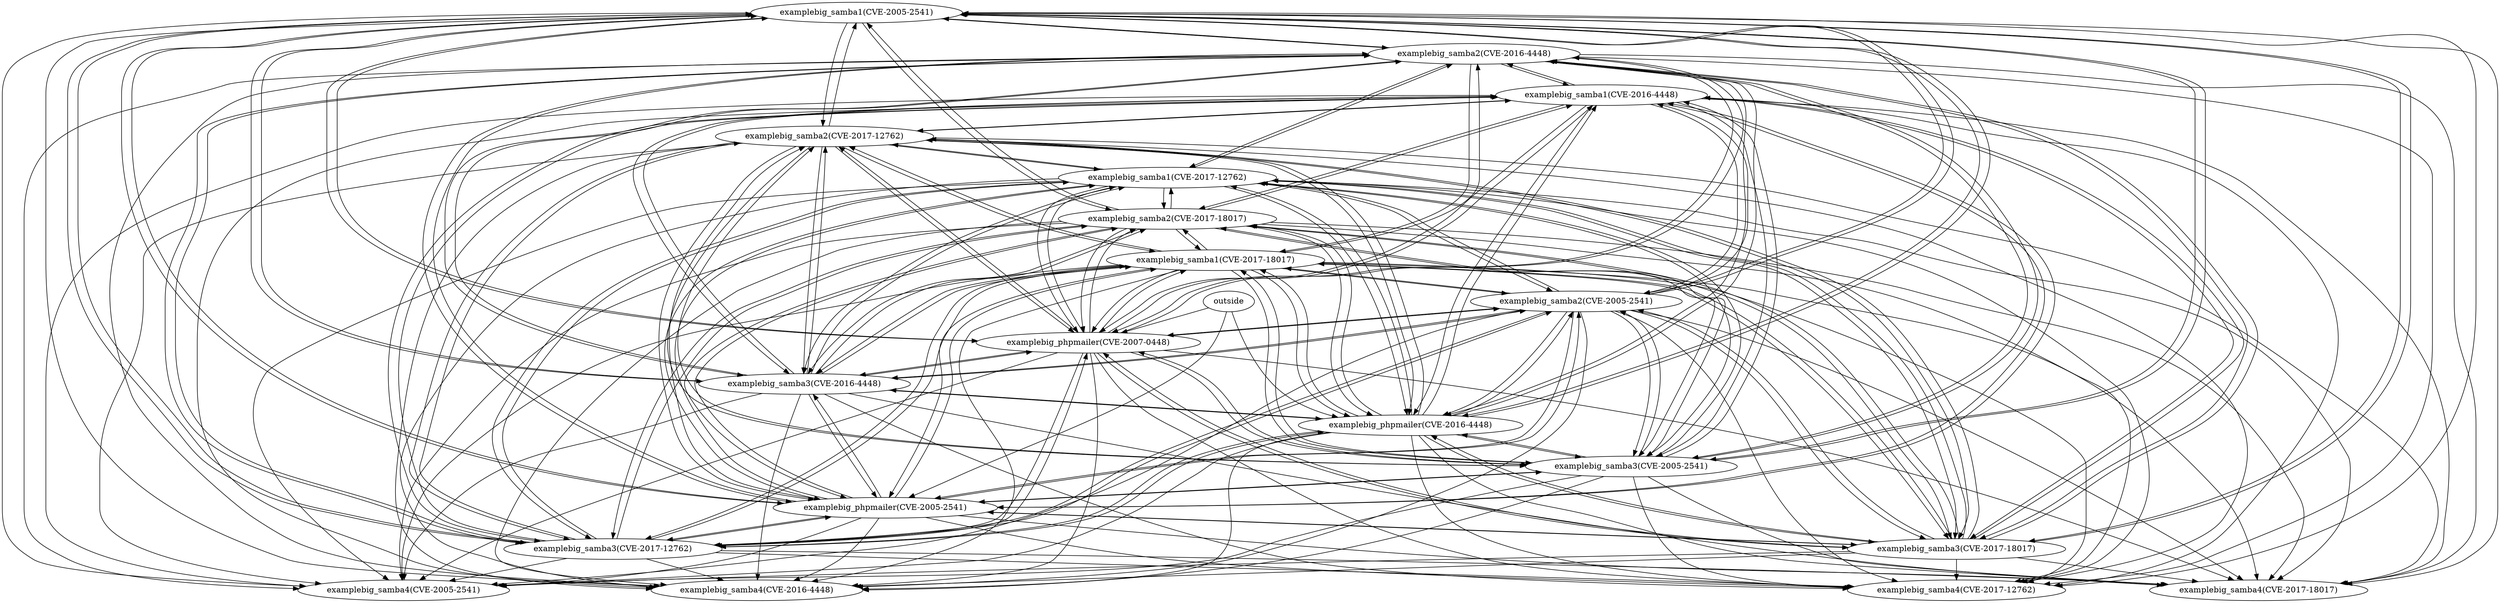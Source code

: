 // Attack Graph
digraph {
	"examplebig_samba1(CVE-2005-2541)"
	"examplebig_samba1(CVE-2016-4448)"
	"examplebig_samba1(CVE-2017-12762)"
	"examplebig_samba1(CVE-2017-18017)"
	"examplebig_samba2(CVE-2016-4448)"
	"examplebig_samba2(CVE-2017-12762)"
	"examplebig_samba2(CVE-2017-18017)"
	"examplebig_samba2(CVE-2005-2541)"
	"examplebig_phpmailer(CVE-2007-0448)"
	"examplebig_phpmailer(CVE-2005-2541)"
	"examplebig_phpmailer(CVE-2016-4448)"
	"examplebig_samba3(CVE-2017-12762)"
	"examplebig_samba3(CVE-2017-18017)"
	"examplebig_samba3(CVE-2005-2541)"
	"examplebig_samba3(CVE-2016-4448)"
	"examplebig_samba4(CVE-2017-12762)"
	"examplebig_samba4(CVE-2017-18017)"
	"examplebig_samba4(CVE-2005-2541)"
	"examplebig_samba4(CVE-2016-4448)"
	"examplebig_samba3(CVE-2016-4448)" -> "examplebig_samba4(CVE-2017-12762)" [contstraint=false]
	"examplebig_samba1(CVE-2016-4448)" -> "examplebig_samba3(CVE-2005-2541)" [contstraint=false]
	"examplebig_samba2(CVE-2017-12762)" -> "examplebig_phpmailer(CVE-2005-2541)" [contstraint=false]
	"examplebig_samba3(CVE-2017-18017)" -> "examplebig_samba4(CVE-2005-2541)" [contstraint=false]
	"examplebig_samba3(CVE-2017-18017)" -> "examplebig_samba4(CVE-2017-12762)" [contstraint=false]
	"examplebig_samba1(CVE-2005-2541)" -> "examplebig_phpmailer(CVE-2007-0448)" [contstraint=false]
	"examplebig_samba1(CVE-2017-12762)" -> "examplebig_samba3(CVE-2005-2541)" [contstraint=false]
	"examplebig_samba3(CVE-2016-4448)" -> "examplebig_samba1(CVE-2017-18017)" [contstraint=false]
	"examplebig_samba3(CVE-2005-2541)" -> "examplebig_samba1(CVE-2017-18017)" [contstraint=false]
	"examplebig_samba1(CVE-2017-18017)" -> "examplebig_phpmailer(CVE-2005-2541)" [contstraint=false]
	"examplebig_samba3(CVE-2017-18017)" -> "examplebig_samba1(CVE-2016-4448)" [contstraint=false]
	"examplebig_phpmailer(CVE-2007-0448)" -> "examplebig_samba1(CVE-2017-12762)" [contstraint=false]
	"examplebig_phpmailer(CVE-2007-0448)" -> "examplebig_samba2(CVE-2005-2541)" [contstraint=false]
	"examplebig_samba2(CVE-2017-18017)" -> "examplebig_samba3(CVE-2005-2541)" [contstraint=false]
	"examplebig_samba3(CVE-2005-2541)" -> "examplebig_samba1(CVE-2016-4448)" [contstraint=false]
	"examplebig_phpmailer(CVE-2005-2541)" -> "examplebig_samba3(CVE-2016-4448)" [contstraint=false]
	"examplebig_samba2(CVE-2005-2541)" -> "examplebig_samba3(CVE-2005-2541)" [contstraint=false]
	"examplebig_samba3(CVE-2005-2541)" -> "examplebig_samba1(CVE-2005-2541)" [contstraint=false]
	"examplebig_samba1(CVE-2016-4448)" -> "examplebig_phpmailer(CVE-2005-2541)" [contstraint=false]
	"examplebig_samba2(CVE-2005-2541)" -> "examplebig_samba1(CVE-2005-2541)" [contstraint=false]
	"examplebig_samba3(CVE-2017-18017)" -> "examplebig_phpmailer(CVE-2007-0448)" [contstraint=false]
	"examplebig_samba2(CVE-2017-12762)" -> "examplebig_samba4(CVE-2005-2541)" [contstraint=false]
	"examplebig_samba3(CVE-2017-12762)" -> "examplebig_samba2(CVE-2005-2541)" [contstraint=false]
	"examplebig_samba2(CVE-2017-12762)" -> "examplebig_samba4(CVE-2017-12762)" [contstraint=false]
	"examplebig_phpmailer(CVE-2007-0448)" -> "examplebig_samba3(CVE-2016-4448)" [contstraint=false]
	"examplebig_samba2(CVE-2005-2541)" -> "examplebig_samba1(CVE-2016-4448)" [contstraint=false]
	"examplebig_samba1(CVE-2016-4448)" -> "examplebig_samba4(CVE-2005-2541)" [contstraint=false]
	"examplebig_phpmailer(CVE-2007-0448)" -> "examplebig_samba1(CVE-2017-18017)" [contstraint=false]
	"examplebig_samba2(CVE-2017-12762)" -> "examplebig_samba3(CVE-2017-18017)" [contstraint=false]
	"examplebig_samba2(CVE-2005-2541)" -> "examplebig_phpmailer(CVE-2007-0448)" [contstraint=false]
	"examplebig_samba3(CVE-2017-18017)" -> "examplebig_samba4(CVE-2016-4448)" [contstraint=false]
	"examplebig_samba1(CVE-2005-2541)" -> "examplebig_samba3(CVE-2017-12762)" [contstraint=false]
	"examplebig_samba3(CVE-2016-4448)" -> "examplebig_samba2(CVE-2005-2541)" [contstraint=false]
	"examplebig_phpmailer(CVE-2007-0448)" -> "examplebig_samba4(CVE-2017-18017)" [contstraint=false]
	"examplebig_samba2(CVE-2016-4448)" -> "examplebig_samba1(CVE-2005-2541)" [contstraint=false]
	"examplebig_samba1(CVE-2017-18017)" -> "examplebig_samba2(CVE-2017-18017)" [contstraint=false]
	"examplebig_phpmailer(CVE-2016-4448)" -> "examplebig_samba3(CVE-2016-4448)" [contstraint=false]
	"examplebig_samba3(CVE-2017-12762)" -> "examplebig_phpmailer(CVE-2016-4448)" [contstraint=false]
	"examplebig_samba3(CVE-2017-12762)" -> "examplebig_samba2(CVE-2017-18017)" [contstraint=false]
	"examplebig_samba2(CVE-2017-18017)" -> "examplebig_phpmailer(CVE-2007-0448)" [contstraint=false]
	"examplebig_samba2(CVE-2005-2541)" -> "examplebig_samba4(CVE-2017-12762)" [contstraint=false]
	"examplebig_phpmailer(CVE-2016-4448)" -> "examplebig_samba1(CVE-2017-18017)" [contstraint=false]
	"examplebig_phpmailer(CVE-2016-4448)" -> "examplebig_samba1(CVE-2016-4448)" [contstraint=false]
	"examplebig_samba2(CVE-2005-2541)" -> "examplebig_samba1(CVE-2017-12762)" [contstraint=false]
	"examplebig_samba3(CVE-2016-4448)" -> "examplebig_samba2(CVE-2017-18017)" [contstraint=false]
	"examplebig_phpmailer(CVE-2005-2541)" -> "examplebig_samba3(CVE-2017-12762)" [contstraint=false]
	"examplebig_phpmailer(CVE-2005-2541)" -> "examplebig_samba2(CVE-2005-2541)" [contstraint=false]
	"examplebig_phpmailer(CVE-2016-4448)" -> "examplebig_samba2(CVE-2017-12762)" [contstraint=false]
	"examplebig_phpmailer(CVE-2016-4448)" -> "examplebig_samba1(CVE-2005-2541)" [contstraint=false]
	"examplebig_samba3(CVE-2005-2541)" -> "examplebig_phpmailer(CVE-2016-4448)" [contstraint=false]
	"examplebig_phpmailer(CVE-2016-4448)" -> "examplebig_samba4(CVE-2016-4448)" [contstraint=false]
	"examplebig_samba1(CVE-2016-4448)" -> "examplebig_samba4(CVE-2016-4448)" [contstraint=false]
	"examplebig_samba1(CVE-2017-18017)" -> "examplebig_samba3(CVE-2005-2541)" [contstraint=false]
	"examplebig_samba1(CVE-2017-18017)" -> "examplebig_samba4(CVE-2017-18017)" [contstraint=false]
	"examplebig_samba3(CVE-2017-18017)" -> "examplebig_samba1(CVE-2017-18017)" [contstraint=false]
	"examplebig_samba2(CVE-2017-18017)" -> "examplebig_samba1(CVE-2016-4448)" [contstraint=false]
	"examplebig_samba3(CVE-2017-12762)" -> "examplebig_samba4(CVE-2005-2541)" [contstraint=false]
	"examplebig_samba2(CVE-2016-4448)" -> "examplebig_phpmailer(CVE-2016-4448)" [contstraint=false]
	"examplebig_samba1(CVE-2017-18017)" -> "examplebig_phpmailer(CVE-2016-4448)" [contstraint=false]
	"examplebig_samba3(CVE-2016-4448)" -> "examplebig_phpmailer(CVE-2007-0448)" [contstraint=false]
	"examplebig_samba1(CVE-2017-12762)" -> "examplebig_phpmailer(CVE-2005-2541)" [contstraint=false]
	"examplebig_phpmailer(CVE-2016-4448)" -> "examplebig_samba3(CVE-2017-18017)" [contstraint=false]
	"examplebig_samba1(CVE-2017-18017)" -> "examplebig_samba4(CVE-2017-12762)" [contstraint=false]
	"examplebig_samba2(CVE-2017-12762)" -> "examplebig_samba1(CVE-2017-12762)" [contstraint=false]
	"examplebig_phpmailer(CVE-2007-0448)" -> "examplebig_samba2(CVE-2017-18017)" [contstraint=false]
	"examplebig_phpmailer(CVE-2005-2541)" -> "examplebig_samba4(CVE-2017-12762)" [contstraint=false]
	"examplebig_samba2(CVE-2005-2541)" -> "examplebig_samba3(CVE-2017-12762)" [contstraint=false]
	"examplebig_samba2(CVE-2017-18017)" -> "examplebig_phpmailer(CVE-2016-4448)" [contstraint=false]
	"examplebig_samba3(CVE-2017-12762)" -> "examplebig_samba1(CVE-2005-2541)" [contstraint=false]
	"examplebig_samba2(CVE-2016-4448)" -> "examplebig_samba1(CVE-2017-12762)" [contstraint=false]
	"examplebig_samba1(CVE-2016-4448)" -> "examplebig_samba3(CVE-2017-18017)" [contstraint=false]
	"examplebig_samba1(CVE-2017-12762)" -> "examplebig_samba3(CVE-2017-12762)" [contstraint=false]
	"examplebig_samba1(CVE-2017-18017)" -> "examplebig_samba2(CVE-2017-12762)" [contstraint=false]
	"examplebig_phpmailer(CVE-2005-2541)" -> "examplebig_samba4(CVE-2005-2541)" [contstraint=false]
	outside -> "examplebig_phpmailer(CVE-2007-0448)" [contstraint=false]
	"examplebig_samba3(CVE-2005-2541)" -> "examplebig_phpmailer(CVE-2005-2541)" [contstraint=false]
	"examplebig_phpmailer(CVE-2005-2541)" -> "examplebig_samba1(CVE-2017-18017)" [contstraint=false]
	"examplebig_samba1(CVE-2005-2541)" -> "examplebig_samba2(CVE-2005-2541)" [contstraint=false]
	"examplebig_samba3(CVE-2017-18017)" -> "examplebig_samba2(CVE-2005-2541)" [contstraint=false]
	"examplebig_samba1(CVE-2017-18017)" -> "examplebig_samba4(CVE-2016-4448)" [contstraint=false]
	"examplebig_samba3(CVE-2005-2541)" -> "examplebig_samba4(CVE-2017-12762)" [contstraint=false]
	"examplebig_samba3(CVE-2016-4448)" -> "examplebig_samba4(CVE-2016-4448)" [contstraint=false]
	"examplebig_phpmailer(CVE-2007-0448)" -> "examplebig_samba3(CVE-2017-18017)" [contstraint=false]
	"examplebig_samba2(CVE-2017-12762)" -> "examplebig_samba3(CVE-2005-2541)" [contstraint=false]
	"examplebig_samba2(CVE-2005-2541)" -> "examplebig_samba1(CVE-2017-18017)" [contstraint=false]
	"examplebig_samba1(CVE-2005-2541)" -> "examplebig_samba4(CVE-2005-2541)" [contstraint=false]
	"examplebig_samba2(CVE-2017-12762)" -> "examplebig_samba4(CVE-2016-4448)" [contstraint=false]
	"examplebig_samba1(CVE-2017-12762)" -> "examplebig_samba3(CVE-2016-4448)" [contstraint=false]
	"examplebig_phpmailer(CVE-2016-4448)" -> "examplebig_samba3(CVE-2005-2541)" [contstraint=false]
	"examplebig_samba2(CVE-2017-12762)" -> "examplebig_samba3(CVE-2016-4448)" [contstraint=false]
	"examplebig_phpmailer(CVE-2016-4448)" -> "examplebig_samba4(CVE-2017-18017)" [contstraint=false]
	"examplebig_samba1(CVE-2016-4448)" -> "examplebig_samba2(CVE-2005-2541)" [contstraint=false]
	"examplebig_samba3(CVE-2017-18017)" -> "examplebig_samba2(CVE-2017-12762)" [contstraint=false]
	"examplebig_samba3(CVE-2017-12762)" -> "examplebig_phpmailer(CVE-2005-2541)" [contstraint=false]
	"examplebig_samba1(CVE-2005-2541)" -> "examplebig_samba3(CVE-2005-2541)" [contstraint=false]
	"examplebig_samba2(CVE-2016-4448)" -> "examplebig_samba4(CVE-2016-4448)" [contstraint=false]
	"examplebig_phpmailer(CVE-2007-0448)" -> "examplebig_samba2(CVE-2016-4448)" [contstraint=false]
	"examplebig_phpmailer(CVE-2007-0448)" -> "examplebig_samba3(CVE-2005-2541)" [contstraint=false]
	"examplebig_phpmailer(CVE-2005-2541)" -> "examplebig_samba1(CVE-2017-12762)" [contstraint=false]
	"examplebig_phpmailer(CVE-2007-0448)" -> "examplebig_samba2(CVE-2017-12762)" [contstraint=false]
	outside -> "examplebig_phpmailer(CVE-2005-2541)" [contstraint=false]
	"examplebig_samba3(CVE-2017-18017)" -> "examplebig_samba2(CVE-2017-18017)" [contstraint=false]
	"examplebig_samba3(CVE-2016-4448)" -> "examplebig_samba1(CVE-2005-2541)" [contstraint=false]
	"examplebig_phpmailer(CVE-2005-2541)" -> "examplebig_samba3(CVE-2005-2541)" [contstraint=false]
	"examplebig_samba2(CVE-2016-4448)" -> "examplebig_samba3(CVE-2016-4448)" [contstraint=false]
	"examplebig_samba2(CVE-2017-18017)" -> "examplebig_samba1(CVE-2005-2541)" [contstraint=false]
	"examplebig_samba1(CVE-2017-12762)" -> "examplebig_samba4(CVE-2016-4448)" [contstraint=false]
	"examplebig_phpmailer(CVE-2007-0448)" -> "examplebig_samba4(CVE-2016-4448)" [contstraint=false]
	"examplebig_phpmailer(CVE-2007-0448)" -> "examplebig_samba4(CVE-2017-12762)" [contstraint=false]
	"examplebig_samba3(CVE-2016-4448)" -> "examplebig_phpmailer(CVE-2016-4448)" [contstraint=false]
	"examplebig_samba2(CVE-2017-18017)" -> "examplebig_samba4(CVE-2017-12762)" [contstraint=false]
	"examplebig_samba1(CVE-2017-18017)" -> "examplebig_phpmailer(CVE-2007-0448)" [contstraint=false]
	"examplebig_samba1(CVE-2017-12762)" -> "examplebig_samba4(CVE-2017-18017)" [contstraint=false]
	"examplebig_phpmailer(CVE-2005-2541)" -> "examplebig_samba4(CVE-2016-4448)" [contstraint=false]
	"examplebig_samba3(CVE-2005-2541)" -> "examplebig_samba2(CVE-2016-4448)" [contstraint=false]
	"examplebig_phpmailer(CVE-2005-2541)" -> "examplebig_samba2(CVE-2017-12762)" [contstraint=false]
	"examplebig_samba3(CVE-2005-2541)" -> "examplebig_samba4(CVE-2005-2541)" [contstraint=false]
	"examplebig_samba2(CVE-2016-4448)" -> "examplebig_samba4(CVE-2005-2541)" [contstraint=false]
	"examplebig_samba1(CVE-2016-4448)" -> "examplebig_samba4(CVE-2017-18017)" [contstraint=false]
	"examplebig_samba1(CVE-2016-4448)" -> "examplebig_samba4(CVE-2017-12762)" [contstraint=false]
	"examplebig_samba3(CVE-2005-2541)" -> "examplebig_samba2(CVE-2017-12762)" [contstraint=false]
	"examplebig_samba2(CVE-2017-12762)" -> "examplebig_phpmailer(CVE-2007-0448)" [contstraint=false]
	"examplebig_samba1(CVE-2005-2541)" -> "examplebig_phpmailer(CVE-2005-2541)" [contstraint=false]
	"examplebig_samba1(CVE-2005-2541)" -> "examplebig_samba4(CVE-2017-12762)" [contstraint=false]
	"examplebig_samba3(CVE-2017-18017)" -> "examplebig_phpmailer(CVE-2016-4448)" [contstraint=false]
	outside -> "examplebig_phpmailer(CVE-2016-4448)" [contstraint=false]
	"examplebig_samba2(CVE-2016-4448)" -> "examplebig_samba4(CVE-2017-18017)" [contstraint=false]
	"examplebig_samba3(CVE-2016-4448)" -> "examplebig_phpmailer(CVE-2005-2541)" [contstraint=false]
	"examplebig_phpmailer(CVE-2016-4448)" -> "examplebig_samba2(CVE-2017-18017)" [contstraint=false]
	"examplebig_phpmailer(CVE-2005-2541)" -> "examplebig_samba1(CVE-2005-2541)" [contstraint=false]
	"examplebig_samba3(CVE-2017-12762)" -> "examplebig_samba4(CVE-2017-18017)" [contstraint=false]
	"examplebig_phpmailer(CVE-2005-2541)" -> "examplebig_samba3(CVE-2017-18017)" [contstraint=false]
	"examplebig_samba1(CVE-2016-4448)" -> "examplebig_phpmailer(CVE-2007-0448)" [contstraint=false]
	"examplebig_samba1(CVE-2005-2541)" -> "examplebig_samba2(CVE-2017-18017)" [contstraint=false]
	"examplebig_samba2(CVE-2016-4448)" -> "examplebig_samba4(CVE-2017-12762)" [contstraint=false]
	"examplebig_phpmailer(CVE-2016-4448)" -> "examplebig_samba3(CVE-2017-12762)" [contstraint=false]
	"examplebig_samba1(CVE-2016-4448)" -> "examplebig_samba2(CVE-2017-12762)" [contstraint=false]
	"examplebig_samba2(CVE-2017-12762)" -> "examplebig_samba4(CVE-2017-18017)" [contstraint=false]
	"examplebig_samba2(CVE-2017-12762)" -> "examplebig_phpmailer(CVE-2016-4448)" [contstraint=false]
	"examplebig_samba2(CVE-2016-4448)" -> "examplebig_samba3(CVE-2017-18017)" [contstraint=false]
	"examplebig_samba1(CVE-2017-12762)" -> "examplebig_samba2(CVE-2017-12762)" [contstraint=false]
	"examplebig_samba3(CVE-2017-18017)" -> "examplebig_samba4(CVE-2017-18017)" [contstraint=false]
	"examplebig_samba1(CVE-2016-4448)" -> "examplebig_phpmailer(CVE-2016-4448)" [contstraint=false]
	"examplebig_phpmailer(CVE-2016-4448)" -> "examplebig_samba2(CVE-2016-4448)" [contstraint=false]
	"examplebig_samba2(CVE-2005-2541)" -> "examplebig_phpmailer(CVE-2016-4448)" [contstraint=false]
	"examplebig_samba2(CVE-2016-4448)" -> "examplebig_phpmailer(CVE-2005-2541)" [contstraint=false]
	"examplebig_samba1(CVE-2017-12762)" -> "examplebig_phpmailer(CVE-2016-4448)" [contstraint=false]
	"examplebig_samba2(CVE-2017-18017)" -> "examplebig_samba4(CVE-2017-18017)" [contstraint=false]
	"examplebig_samba2(CVE-2005-2541)" -> "examplebig_samba4(CVE-2005-2541)" [contstraint=false]
	"examplebig_samba3(CVE-2005-2541)" -> "examplebig_samba4(CVE-2017-18017)" [contstraint=false]
	"examplebig_samba1(CVE-2017-18017)" -> "examplebig_samba3(CVE-2016-4448)" [contstraint=false]
	"examplebig_samba2(CVE-2017-18017)" -> "examplebig_phpmailer(CVE-2005-2541)" [contstraint=false]
	"examplebig_samba2(CVE-2017-12762)" -> "examplebig_samba3(CVE-2017-12762)" [contstraint=false]
	"examplebig_samba2(CVE-2005-2541)" -> "examplebig_phpmailer(CVE-2005-2541)" [contstraint=false]
	"examplebig_samba2(CVE-2017-18017)" -> "examplebig_samba3(CVE-2016-4448)" [contstraint=false]
	"examplebig_phpmailer(CVE-2016-4448)" -> "examplebig_samba1(CVE-2017-12762)" [contstraint=false]
	"examplebig_samba3(CVE-2017-12762)" -> "examplebig_samba1(CVE-2017-18017)" [contstraint=false]
	"examplebig_samba2(CVE-2017-18017)" -> "examplebig_samba1(CVE-2017-18017)" [contstraint=false]
	"examplebig_phpmailer(CVE-2016-4448)" -> "examplebig_samba4(CVE-2005-2541)" [contstraint=false]
	"examplebig_samba1(CVE-2005-2541)" -> "examplebig_phpmailer(CVE-2016-4448)" [contstraint=false]
	"examplebig_samba3(CVE-2017-12762)" -> "examplebig_samba4(CVE-2016-4448)" [contstraint=false]
	"examplebig_phpmailer(CVE-2005-2541)" -> "examplebig_samba1(CVE-2016-4448)" [contstraint=false]
	"examplebig_samba1(CVE-2016-4448)" -> "examplebig_samba3(CVE-2017-12762)" [contstraint=false]
	"examplebig_samba1(CVE-2005-2541)" -> "examplebig_samba2(CVE-2017-12762)" [contstraint=false]
	"examplebig_phpmailer(CVE-2007-0448)" -> "examplebig_samba1(CVE-2005-2541)" [contstraint=false]
	"examplebig_samba2(CVE-2016-4448)" -> "examplebig_samba1(CVE-2016-4448)" [contstraint=false]
	"examplebig_samba3(CVE-2017-12762)" -> "examplebig_samba1(CVE-2016-4448)" [contstraint=false]
	"examplebig_samba3(CVE-2016-4448)" -> "examplebig_samba2(CVE-2016-4448)" [contstraint=false]
	"examplebig_samba3(CVE-2017-18017)" -> "examplebig_phpmailer(CVE-2005-2541)" [contstraint=false]
	"examplebig_samba2(CVE-2005-2541)" -> "examplebig_samba4(CVE-2016-4448)" [contstraint=false]
	"examplebig_samba1(CVE-2017-18017)" -> "examplebig_samba2(CVE-2016-4448)" [contstraint=false]
	"examplebig_samba1(CVE-2017-12762)" -> "examplebig_samba4(CVE-2005-2541)" [contstraint=false]
	"examplebig_samba1(CVE-2017-12762)" -> "examplebig_samba3(CVE-2017-18017)" [contstraint=false]
	"examplebig_samba3(CVE-2016-4448)" -> "examplebig_samba4(CVE-2017-18017)" [contstraint=false]
	"examplebig_samba2(CVE-2017-18017)" -> "examplebig_samba3(CVE-2017-18017)" [contstraint=false]
	"examplebig_samba3(CVE-2016-4448)" -> "examplebig_samba1(CVE-2016-4448)" [contstraint=false]
	"examplebig_samba2(CVE-2005-2541)" -> "examplebig_samba3(CVE-2016-4448)" [contstraint=false]
	"examplebig_samba1(CVE-2005-2541)" -> "examplebig_samba3(CVE-2016-4448)" [contstraint=false]
	"examplebig_samba1(CVE-2017-18017)" -> "examplebig_samba3(CVE-2017-18017)" [contstraint=false]
	"examplebig_samba1(CVE-2017-18017)" -> "examplebig_samba4(CVE-2005-2541)" [contstraint=false]
	"examplebig_samba3(CVE-2005-2541)" -> "examplebig_samba1(CVE-2017-12762)" [contstraint=false]
	"examplebig_samba2(CVE-2016-4448)" -> "examplebig_samba3(CVE-2017-12762)" [contstraint=false]
	"examplebig_samba3(CVE-2016-4448)" -> "examplebig_samba4(CVE-2005-2541)" [contstraint=false]
	"examplebig_samba2(CVE-2005-2541)" -> "examplebig_samba3(CVE-2017-18017)" [contstraint=false]
	"examplebig_phpmailer(CVE-2005-2541)" -> "examplebig_samba2(CVE-2017-18017)" [contstraint=false]
	"examplebig_samba3(CVE-2017-12762)" -> "examplebig_samba1(CVE-2017-12762)" [contstraint=false]
	"examplebig_samba1(CVE-2005-2541)" -> "examplebig_samba2(CVE-2016-4448)" [contstraint=false]
	"examplebig_samba2(CVE-2016-4448)" -> "examplebig_samba1(CVE-2017-18017)" [contstraint=false]
	"examplebig_samba3(CVE-2017-18017)" -> "examplebig_samba1(CVE-2017-12762)" [contstraint=false]
	"examplebig_samba2(CVE-2017-18017)" -> "examplebig_samba3(CVE-2017-12762)" [contstraint=false]
	"examplebig_samba3(CVE-2005-2541)" -> "examplebig_samba4(CVE-2016-4448)" [contstraint=false]
	"examplebig_samba1(CVE-2016-4448)" -> "examplebig_samba2(CVE-2017-18017)" [contstraint=false]
	"examplebig_samba1(CVE-2017-12762)" -> "examplebig_samba4(CVE-2017-12762)" [contstraint=false]
	"examplebig_samba1(CVE-2017-18017)" -> "examplebig_samba2(CVE-2005-2541)" [contstraint=false]
	"examplebig_phpmailer(CVE-2005-2541)" -> "examplebig_samba2(CVE-2016-4448)" [contstraint=false]
	"examplebig_samba3(CVE-2016-4448)" -> "examplebig_samba2(CVE-2017-12762)" [contstraint=false]
	"examplebig_samba2(CVE-2017-12762)" -> "examplebig_samba1(CVE-2005-2541)" [contstraint=false]
	"examplebig_samba2(CVE-2016-4448)" -> "examplebig_samba3(CVE-2005-2541)" [contstraint=false]
	"examplebig_samba3(CVE-2005-2541)" -> "examplebig_samba2(CVE-2005-2541)" [contstraint=false]
	"examplebig_samba1(CVE-2005-2541)" -> "examplebig_samba4(CVE-2016-4448)" [contstraint=false]
	"examplebig_samba1(CVE-2017-12762)" -> "examplebig_samba2(CVE-2005-2541)" [contstraint=false]
	"examplebig_samba2(CVE-2017-18017)" -> "examplebig_samba4(CVE-2016-4448)" [contstraint=false]
	"examplebig_samba2(CVE-2016-4448)" -> "examplebig_phpmailer(CVE-2007-0448)" [contstraint=false]
	"examplebig_samba3(CVE-2005-2541)" -> "examplebig_phpmailer(CVE-2007-0448)" [contstraint=false]
	"examplebig_samba2(CVE-2017-12762)" -> "examplebig_samba1(CVE-2016-4448)" [contstraint=false]
	"examplebig_samba2(CVE-2017-18017)" -> "examplebig_samba4(CVE-2005-2541)" [contstraint=false]
	"examplebig_samba1(CVE-2005-2541)" -> "examplebig_samba3(CVE-2017-18017)" [contstraint=false]
	"examplebig_samba3(CVE-2017-12762)" -> "examplebig_phpmailer(CVE-2007-0448)" [contstraint=false]
	"examplebig_samba3(CVE-2016-4448)" -> "examplebig_samba1(CVE-2017-12762)" [contstraint=false]
	"examplebig_samba1(CVE-2017-12762)" -> "examplebig_samba2(CVE-2017-18017)" [contstraint=false]
	"examplebig_samba3(CVE-2005-2541)" -> "examplebig_samba2(CVE-2017-18017)" [contstraint=false]
	"examplebig_phpmailer(CVE-2005-2541)" -> "examplebig_samba4(CVE-2017-18017)" [contstraint=false]
	"examplebig_samba3(CVE-2017-12762)" -> "examplebig_samba4(CVE-2017-12762)" [contstraint=false]
	"examplebig_samba3(CVE-2017-18017)" -> "examplebig_samba2(CVE-2016-4448)" [contstraint=false]
	"examplebig_samba2(CVE-2017-18017)" -> "examplebig_samba1(CVE-2017-12762)" [contstraint=false]
	"examplebig_samba1(CVE-2016-4448)" -> "examplebig_samba3(CVE-2016-4448)" [contstraint=false]
	"examplebig_samba3(CVE-2017-12762)" -> "examplebig_samba2(CVE-2017-12762)" [contstraint=false]
	"examplebig_samba3(CVE-2017-18017)" -> "examplebig_samba1(CVE-2005-2541)" [contstraint=false]
	"examplebig_samba2(CVE-2017-12762)" -> "examplebig_samba1(CVE-2017-18017)" [contstraint=false]
	"examplebig_samba2(CVE-2005-2541)" -> "examplebig_samba4(CVE-2017-18017)" [contstraint=false]
	"examplebig_samba1(CVE-2016-4448)" -> "examplebig_samba2(CVE-2016-4448)" [contstraint=false]
	"examplebig_samba1(CVE-2017-18017)" -> "examplebig_samba3(CVE-2017-12762)" [contstraint=false]
	"examplebig_samba1(CVE-2017-12762)" -> "examplebig_samba2(CVE-2016-4448)" [contstraint=false]
	"examplebig_samba1(CVE-2017-12762)" -> "examplebig_phpmailer(CVE-2007-0448)" [contstraint=false]
	"examplebig_samba3(CVE-2017-12762)" -> "examplebig_samba2(CVE-2016-4448)" [contstraint=false]
	"examplebig_phpmailer(CVE-2007-0448)" -> "examplebig_samba4(CVE-2005-2541)" [contstraint=false]
	"examplebig_phpmailer(CVE-2016-4448)" -> "examplebig_samba2(CVE-2005-2541)" [contstraint=false]
	"examplebig_samba1(CVE-2005-2541)" -> "examplebig_samba4(CVE-2017-18017)" [contstraint=false]
	"examplebig_phpmailer(CVE-2007-0448)" -> "examplebig_samba1(CVE-2016-4448)" [contstraint=false]
	"examplebig_phpmailer(CVE-2007-0448)" -> "examplebig_samba3(CVE-2017-12762)" [contstraint=false]
	"examplebig_phpmailer(CVE-2016-4448)" -> "examplebig_samba4(CVE-2017-12762)" [contstraint=false]
}
